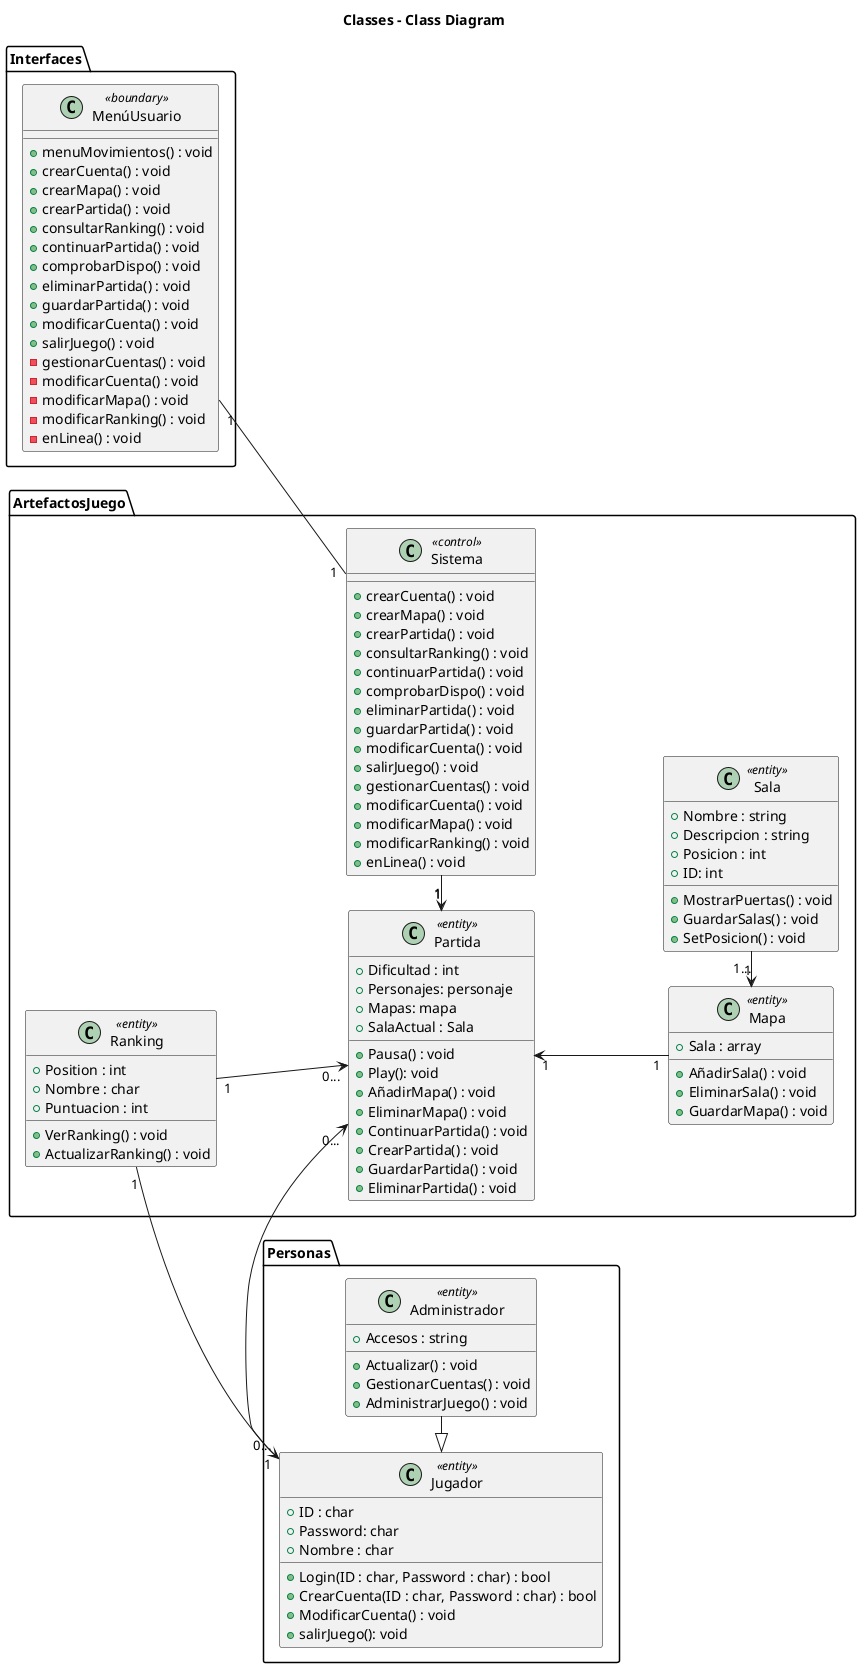 @startuml
title Classes - Class Diagram

'------------------------------------------------------------------------
' PACKAGE Personas
'------------------------------------------------------------------------
Package Personas {
class Jugador <<entity>> {
    +ID : char
    +Password: char
    +Nombre : char
    +Login(ID : char, Password : char) : bool
    +CrearCuenta(ID : char, Password : char) : bool
    +ModificarCuenta() : void
    +salirJuego(): void
}

Jugador <|- Administrador

class Administrador <<entity>>{
    +Accesos : string
    +Actualizar() : void
    +GestionarCuentas() : void
    +AdministrarJuego() : void
}
}
'------------------------------------------------------------------------
' PACKAGE ArtefactosJuego
'------------------------------------------------------------------------
Package ArtefactosJuego {
class Partida <<entity>>{
  +Dificultad : int
  +Personajes: personaje
  +Mapas: mapa
  +SalaActual : Sala
  +Pausa() : void
  +Play(): void
  +AñadirMapa() : void
  +EliminarMapa() : void
  +ContinuarPartida() : void
  +CrearPartida() : void
  +GuardarPartida() : void
  +EliminarPartida() : void
}

Partida "1" <-- "1" Mapa

class Mapa <<entity>>{
    +Sala : array
    +AñadirSala() : void
    +EliminarSala() : void
    +GuardarMapa() : void
}

left to right direction
Mapa "1" <- "1..." Sala

class Sala <<entity>>{
    +Nombre : string
    +Descripcion : string
    +Posicion : int
    +ID: int
    +MostrarPuertas() : void
    +GuardarSalas() : void
    +SetPosicion() : void
}

Partida "0..." <- "1" Jugador


Ranking "1"-->"0..." Partida
Ranking "1"->"0..." Jugador

class Ranking <<entity>>{
    +Position : int
    +Nombre : char
    +Puntuacion : int
    +VerRanking() : void
    +ActualizarRanking() : void
}

class Sistema <<control>>{
    +crearCuenta() : void
    +crearMapa() : void
    +crearPartida() : void
    +consultarRanking() : void
    +continuarPartida() : void
    +comprobarDispo() : void
    +eliminarPartida() : void
    +guardarPartida() : void
    +modificarCuenta() : void
    +salirJuego() : void
    +gestionarCuentas() : void
    +modificarCuenta() : void
    +modificarMapa() : void
    +modificarRanking() : void
    +enLinea() : void
}
Sistema "1" -> "1" Partida
}
'------------------------------------------------------------------------
' PACKAGE Interfaces
'------------------------------------------------------------------------
Package Interfaces {
MenúUsuario "1"--"1" Sistema
class MenúUsuario <<boundary>>{
    +menuMovimientos() : void
    +crearCuenta() : void
    +crearMapa() : void
    +crearPartida() : void
    +consultarRanking() : void
    +continuarPartida() : void
    +comprobarDispo() : void
    +eliminarPartida() : void
    +guardarPartida() : void
    +modificarCuenta() : void
    +salirJuego() : void
    -gestionarCuentas() : void
    -modificarCuenta() : void
    -modificarMapa() : void
    -modificarRanking() : void
    -enLinea() : void
    }
}


@enduml